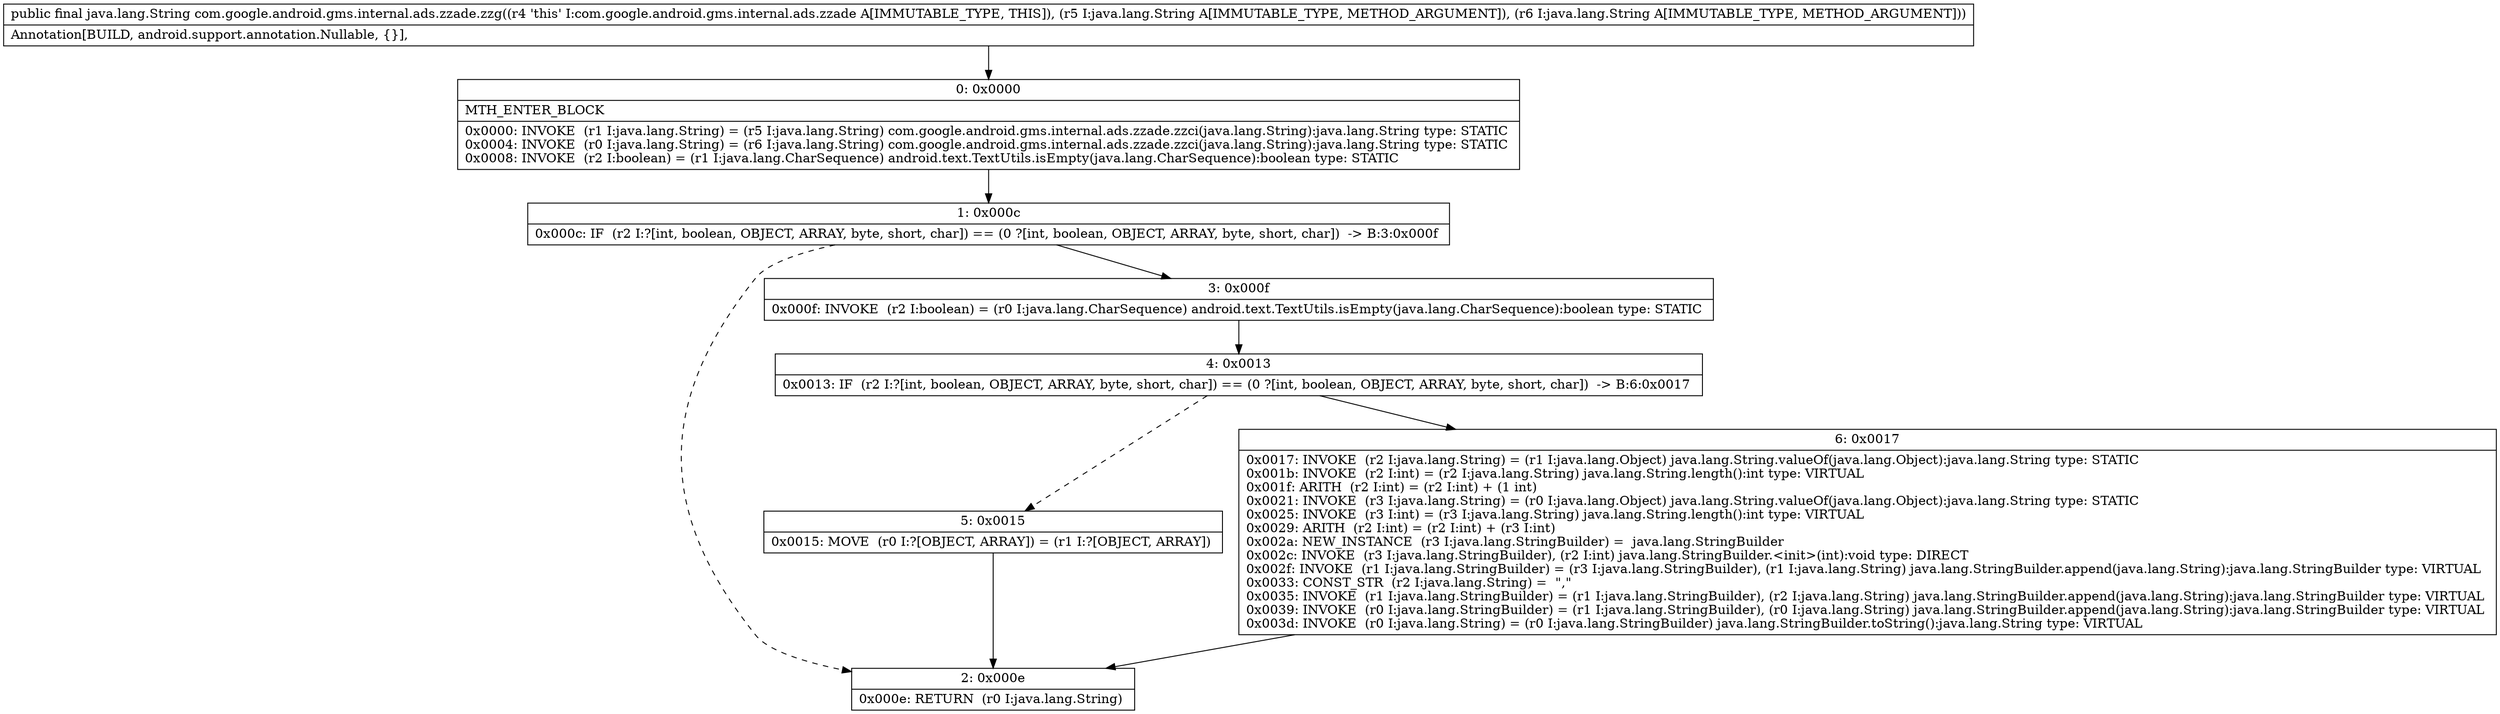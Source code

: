 digraph "CFG forcom.google.android.gms.internal.ads.zzade.zzg(Ljava\/lang\/String;Ljava\/lang\/String;)Ljava\/lang\/String;" {
Node_0 [shape=record,label="{0\:\ 0x0000|MTH_ENTER_BLOCK\l|0x0000: INVOKE  (r1 I:java.lang.String) = (r5 I:java.lang.String) com.google.android.gms.internal.ads.zzade.zzci(java.lang.String):java.lang.String type: STATIC \l0x0004: INVOKE  (r0 I:java.lang.String) = (r6 I:java.lang.String) com.google.android.gms.internal.ads.zzade.zzci(java.lang.String):java.lang.String type: STATIC \l0x0008: INVOKE  (r2 I:boolean) = (r1 I:java.lang.CharSequence) android.text.TextUtils.isEmpty(java.lang.CharSequence):boolean type: STATIC \l}"];
Node_1 [shape=record,label="{1\:\ 0x000c|0x000c: IF  (r2 I:?[int, boolean, OBJECT, ARRAY, byte, short, char]) == (0 ?[int, boolean, OBJECT, ARRAY, byte, short, char])  \-\> B:3:0x000f \l}"];
Node_2 [shape=record,label="{2\:\ 0x000e|0x000e: RETURN  (r0 I:java.lang.String) \l}"];
Node_3 [shape=record,label="{3\:\ 0x000f|0x000f: INVOKE  (r2 I:boolean) = (r0 I:java.lang.CharSequence) android.text.TextUtils.isEmpty(java.lang.CharSequence):boolean type: STATIC \l}"];
Node_4 [shape=record,label="{4\:\ 0x0013|0x0013: IF  (r2 I:?[int, boolean, OBJECT, ARRAY, byte, short, char]) == (0 ?[int, boolean, OBJECT, ARRAY, byte, short, char])  \-\> B:6:0x0017 \l}"];
Node_5 [shape=record,label="{5\:\ 0x0015|0x0015: MOVE  (r0 I:?[OBJECT, ARRAY]) = (r1 I:?[OBJECT, ARRAY]) \l}"];
Node_6 [shape=record,label="{6\:\ 0x0017|0x0017: INVOKE  (r2 I:java.lang.String) = (r1 I:java.lang.Object) java.lang.String.valueOf(java.lang.Object):java.lang.String type: STATIC \l0x001b: INVOKE  (r2 I:int) = (r2 I:java.lang.String) java.lang.String.length():int type: VIRTUAL \l0x001f: ARITH  (r2 I:int) = (r2 I:int) + (1 int) \l0x0021: INVOKE  (r3 I:java.lang.String) = (r0 I:java.lang.Object) java.lang.String.valueOf(java.lang.Object):java.lang.String type: STATIC \l0x0025: INVOKE  (r3 I:int) = (r3 I:java.lang.String) java.lang.String.length():int type: VIRTUAL \l0x0029: ARITH  (r2 I:int) = (r2 I:int) + (r3 I:int) \l0x002a: NEW_INSTANCE  (r3 I:java.lang.StringBuilder) =  java.lang.StringBuilder \l0x002c: INVOKE  (r3 I:java.lang.StringBuilder), (r2 I:int) java.lang.StringBuilder.\<init\>(int):void type: DIRECT \l0x002f: INVOKE  (r1 I:java.lang.StringBuilder) = (r3 I:java.lang.StringBuilder), (r1 I:java.lang.String) java.lang.StringBuilder.append(java.lang.String):java.lang.StringBuilder type: VIRTUAL \l0x0033: CONST_STR  (r2 I:java.lang.String) =  \",\" \l0x0035: INVOKE  (r1 I:java.lang.StringBuilder) = (r1 I:java.lang.StringBuilder), (r2 I:java.lang.String) java.lang.StringBuilder.append(java.lang.String):java.lang.StringBuilder type: VIRTUAL \l0x0039: INVOKE  (r0 I:java.lang.StringBuilder) = (r1 I:java.lang.StringBuilder), (r0 I:java.lang.String) java.lang.StringBuilder.append(java.lang.String):java.lang.StringBuilder type: VIRTUAL \l0x003d: INVOKE  (r0 I:java.lang.String) = (r0 I:java.lang.StringBuilder) java.lang.StringBuilder.toString():java.lang.String type: VIRTUAL \l}"];
MethodNode[shape=record,label="{public final java.lang.String com.google.android.gms.internal.ads.zzade.zzg((r4 'this' I:com.google.android.gms.internal.ads.zzade A[IMMUTABLE_TYPE, THIS]), (r5 I:java.lang.String A[IMMUTABLE_TYPE, METHOD_ARGUMENT]), (r6 I:java.lang.String A[IMMUTABLE_TYPE, METHOD_ARGUMENT]))  | Annotation[BUILD, android.support.annotation.Nullable, \{\}], \l}"];
MethodNode -> Node_0;
Node_0 -> Node_1;
Node_1 -> Node_2[style=dashed];
Node_1 -> Node_3;
Node_3 -> Node_4;
Node_4 -> Node_5[style=dashed];
Node_4 -> Node_6;
Node_5 -> Node_2;
Node_6 -> Node_2;
}

